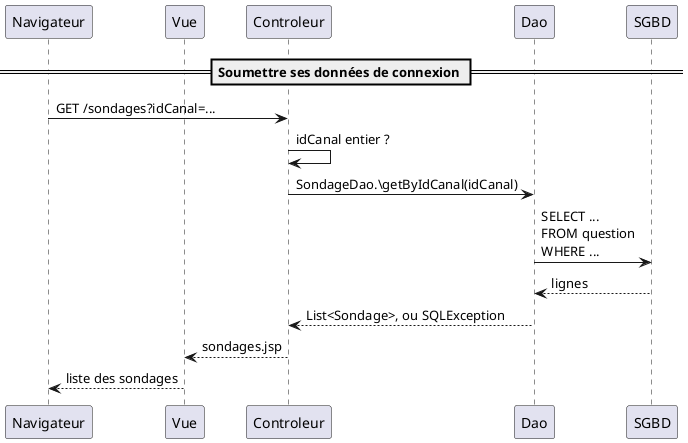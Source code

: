 @startuml

participant Navigateur
participant Vue

== Soumettre ses données de connexion ==
Navigateur -> Controleur: GET /sondages?idCanal=...
Controleur -> Controleur: idCanal entier ?
Controleur -> Dao: SondageDao.\getByIdCanal(idCanal)
Dao -> SGBD: SELECT ...\nFROM question\nWHERE ...
SGBD --> Dao: lignes
Dao --> Controleur: List<Sondage>, ou SQLException
Controleur --> Vue: sondages.jsp
Vue --> Navigateur: liste des sondages
@enduml
